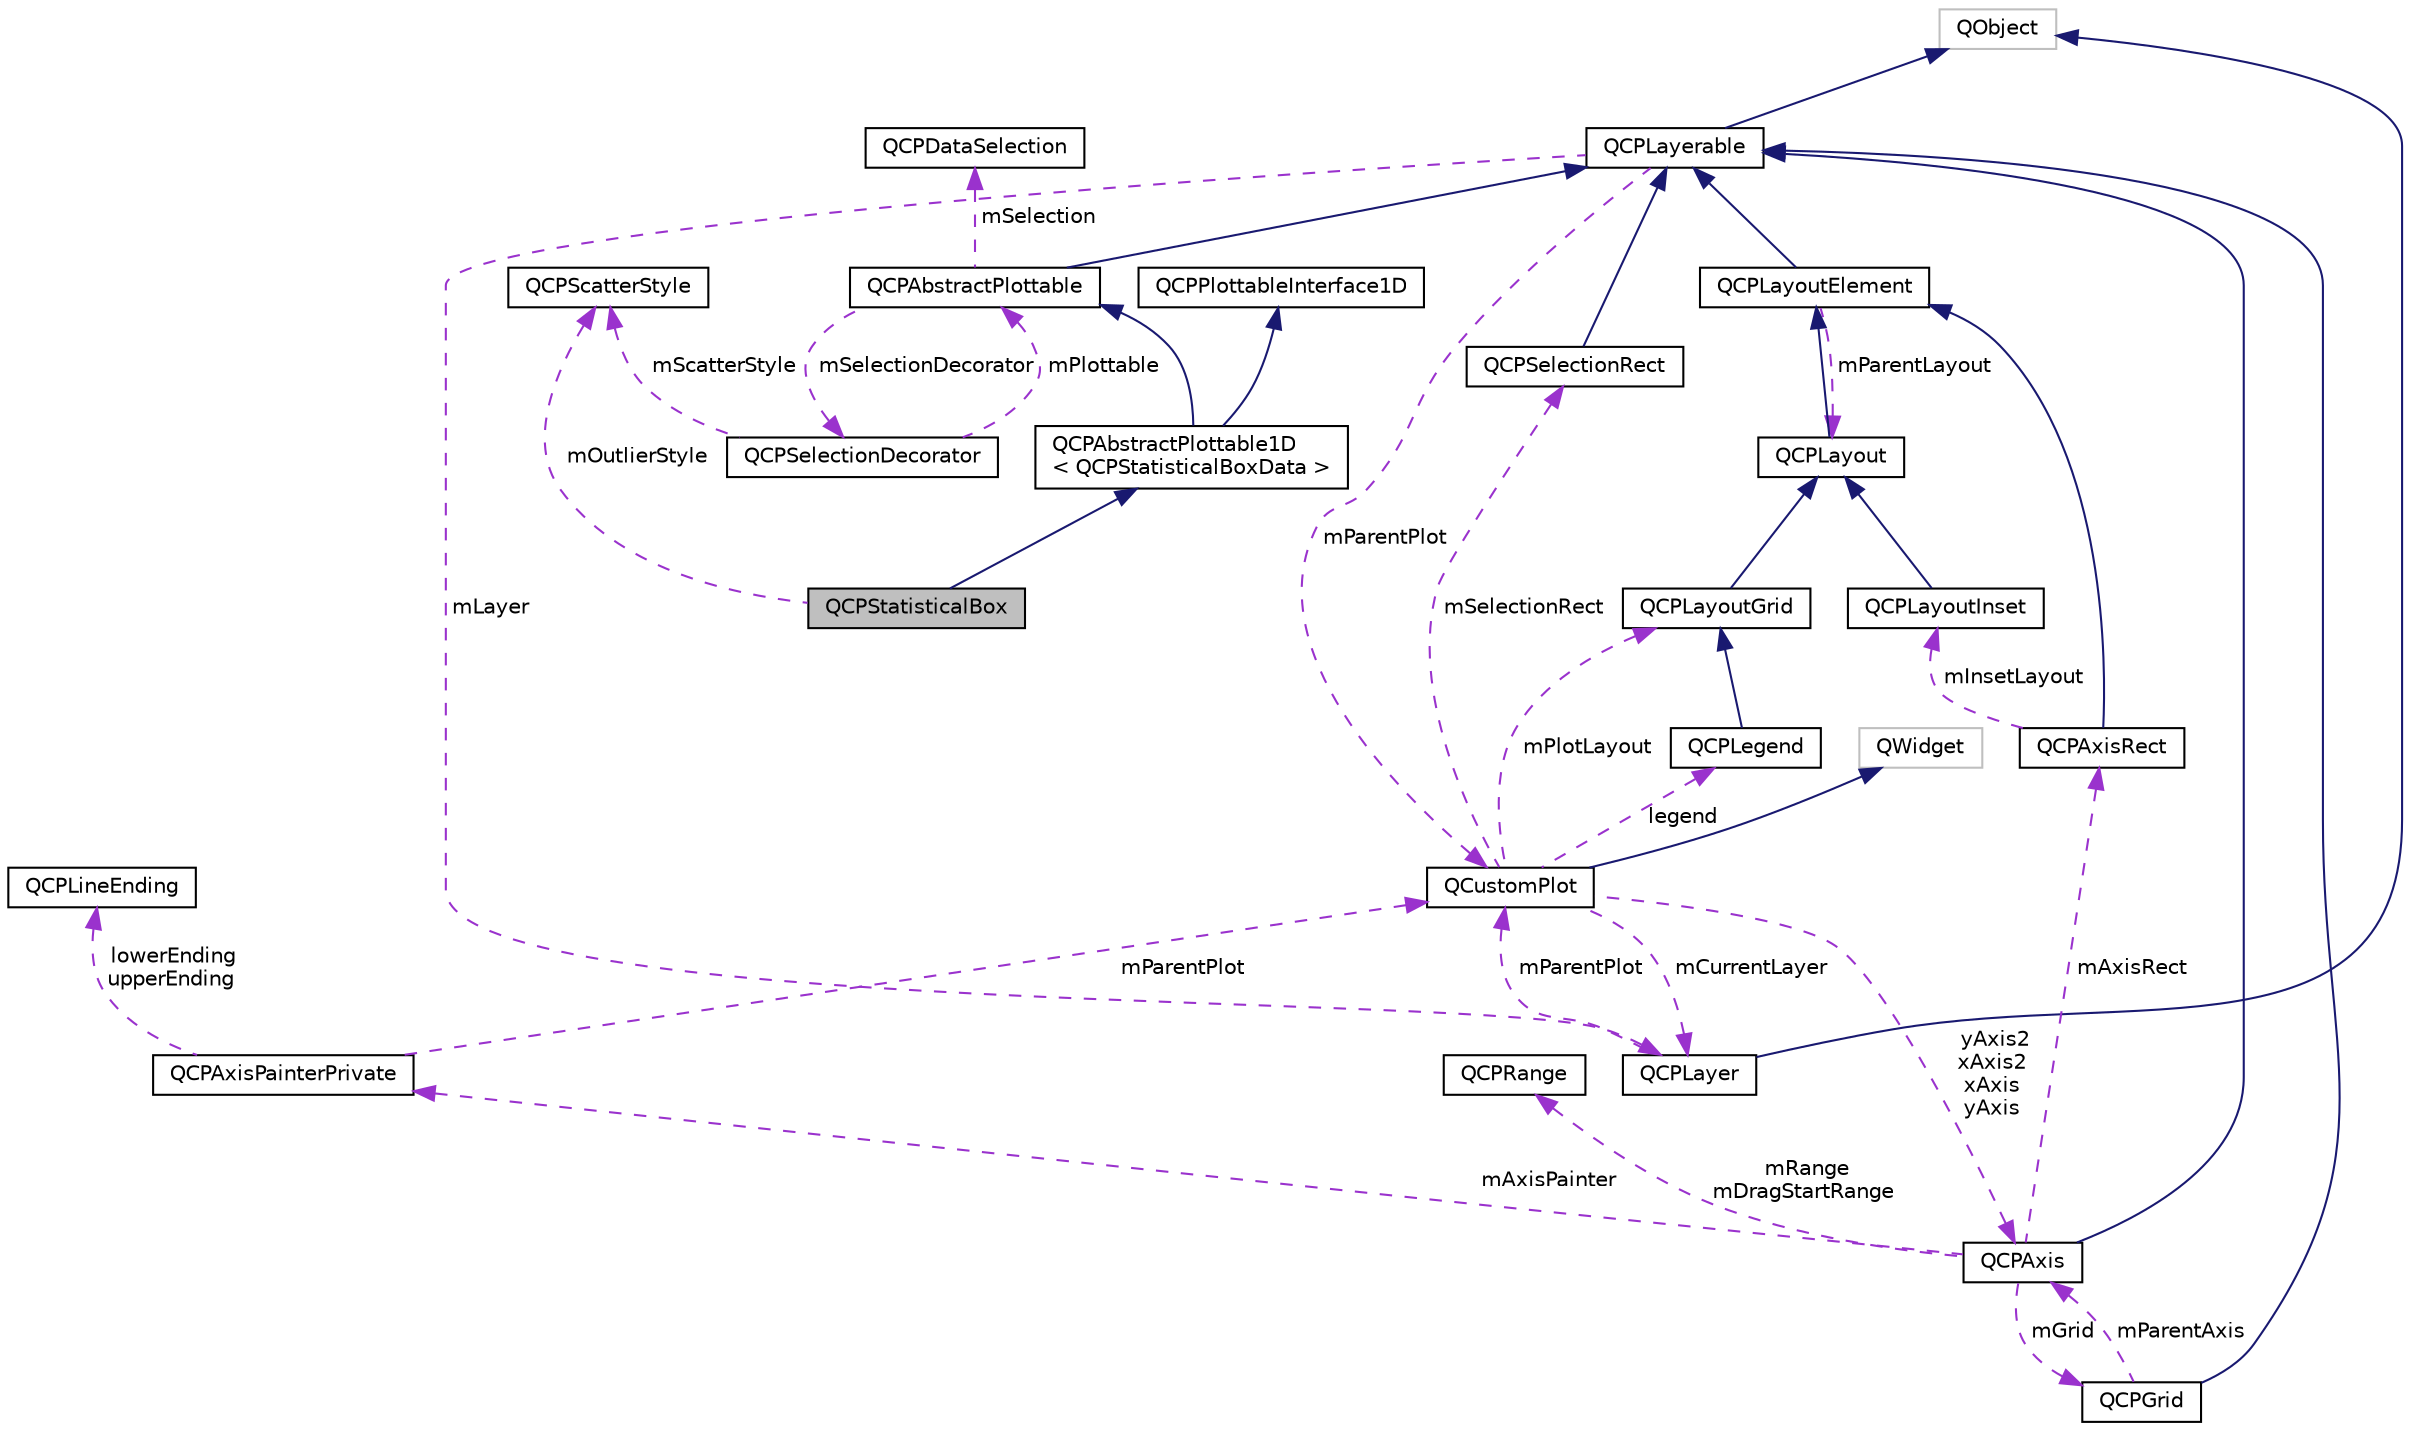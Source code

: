 digraph "QCPStatisticalBox"
{
  edge [fontname="Helvetica",fontsize="10",labelfontname="Helvetica",labelfontsize="10"];
  node [fontname="Helvetica",fontsize="10",shape=record];
  Node6 [label="QCPStatisticalBox",height=0.2,width=0.4,color="black", fillcolor="grey75", style="filled", fontcolor="black"];
  Node7 -> Node6 [dir="back",color="midnightblue",fontsize="10",style="solid"];
  Node7 [label="QCPAbstractPlottable1D\l\< QCPStatisticalBoxData \>",height=0.2,width=0.4,color="black", fillcolor="white", style="filled",URL="$classQCPAbstractPlottable1D.html"];
  Node8 -> Node7 [dir="back",color="midnightblue",fontsize="10",style="solid"];
  Node8 [label="QCPAbstractPlottable",height=0.2,width=0.4,color="black", fillcolor="white", style="filled",URL="$classQCPAbstractPlottable.html",tooltip="The abstract base class for all data representing objects in a plot. "];
  Node9 -> Node8 [dir="back",color="midnightblue",fontsize="10",style="solid"];
  Node9 [label="QCPLayerable",height=0.2,width=0.4,color="black", fillcolor="white", style="filled",URL="$classQCPLayerable.html",tooltip="Base class for all drawable objects. "];
  Node10 -> Node9 [dir="back",color="midnightblue",fontsize="10",style="solid"];
  Node10 [label="QObject",height=0.2,width=0.4,color="grey75", fillcolor="white", style="filled"];
  Node11 -> Node9 [dir="back",color="darkorchid3",fontsize="10",style="dashed",label=" mLayer" ];
  Node11 [label="QCPLayer",height=0.2,width=0.4,color="black", fillcolor="white", style="filled",URL="$classQCPLayer.html",tooltip="A layer that may contain objects, to control the rendering order. "];
  Node10 -> Node11 [dir="back",color="midnightblue",fontsize="10",style="solid"];
  Node12 -> Node11 [dir="back",color="darkorchid3",fontsize="10",style="dashed",label=" mParentPlot" ];
  Node12 [label="QCustomPlot",height=0.2,width=0.4,color="black", fillcolor="white", style="filled",URL="$classQCustomPlot.html",tooltip="The central class of the library. This is the QWidget which displays the plot and interacts with the ..."];
  Node13 -> Node12 [dir="back",color="midnightblue",fontsize="10",style="solid"];
  Node13 [label="QWidget",height=0.2,width=0.4,color="grey75", fillcolor="white", style="filled"];
  Node11 -> Node12 [dir="back",color="darkorchid3",fontsize="10",style="dashed",label=" mCurrentLayer" ];
  Node14 -> Node12 [dir="back",color="darkorchid3",fontsize="10",style="dashed",label=" mPlotLayout" ];
  Node14 [label="QCPLayoutGrid",height=0.2,width=0.4,color="black", fillcolor="white", style="filled",URL="$classQCPLayoutGrid.html",tooltip="A layout that arranges child elements in a grid. "];
  Node15 -> Node14 [dir="back",color="midnightblue",fontsize="10",style="solid"];
  Node15 [label="QCPLayout",height=0.2,width=0.4,color="black", fillcolor="white", style="filled",URL="$classQCPLayout.html",tooltip="The abstract base class for layouts. "];
  Node16 -> Node15 [dir="back",color="midnightblue",fontsize="10",style="solid"];
  Node16 [label="QCPLayoutElement",height=0.2,width=0.4,color="black", fillcolor="white", style="filled",URL="$classQCPLayoutElement.html",tooltip="The abstract base class for all objects that form the layout system. "];
  Node9 -> Node16 [dir="back",color="midnightblue",fontsize="10",style="solid"];
  Node15 -> Node16 [dir="back",color="darkorchid3",fontsize="10",style="dashed",label=" mParentLayout" ];
  Node17 -> Node12 [dir="back",color="darkorchid3",fontsize="10",style="dashed",label=" mSelectionRect" ];
  Node17 [label="QCPSelectionRect",height=0.2,width=0.4,color="black", fillcolor="white", style="filled",URL="$classQCPSelectionRect.html",tooltip="Provides rect/rubber-band data selection and range zoom interaction. "];
  Node9 -> Node17 [dir="back",color="midnightblue",fontsize="10",style="solid"];
  Node18 -> Node12 [dir="back",color="darkorchid3",fontsize="10",style="dashed",label=" yAxis2\nxAxis2\nxAxis\nyAxis" ];
  Node18 [label="QCPAxis",height=0.2,width=0.4,color="black", fillcolor="white", style="filled",URL="$classQCPAxis.html",tooltip="Manages a single axis inside a QCustomPlot. "];
  Node9 -> Node18 [dir="back",color="midnightblue",fontsize="10",style="solid"];
  Node19 -> Node18 [dir="back",color="darkorchid3",fontsize="10",style="dashed",label=" mRange\nmDragStartRange" ];
  Node19 [label="QCPRange",height=0.2,width=0.4,color="black", fillcolor="white", style="filled",URL="$classQCPRange.html",tooltip="Represents the range an axis is encompassing. "];
  Node20 -> Node18 [dir="back",color="darkorchid3",fontsize="10",style="dashed",label=" mAxisPainter" ];
  Node20 [label="QCPAxisPainterPrivate",height=0.2,width=0.4,color="black", fillcolor="white", style="filled",URL="$classQCPAxisPainterPrivate.html"];
  Node21 -> Node20 [dir="back",color="darkorchid3",fontsize="10",style="dashed",label=" lowerEnding\nupperEnding" ];
  Node21 [label="QCPLineEnding",height=0.2,width=0.4,color="black", fillcolor="white", style="filled",URL="$classQCPLineEnding.html",tooltip="Handles the different ending decorations for line-like items. "];
  Node12 -> Node20 [dir="back",color="darkorchid3",fontsize="10",style="dashed",label=" mParentPlot" ];
  Node22 -> Node18 [dir="back",color="darkorchid3",fontsize="10",style="dashed",label=" mGrid" ];
  Node22 [label="QCPGrid",height=0.2,width=0.4,color="black", fillcolor="white", style="filled",URL="$classQCPGrid.html",tooltip="Responsible for drawing the grid of a QCPAxis. "];
  Node9 -> Node22 [dir="back",color="midnightblue",fontsize="10",style="solid"];
  Node18 -> Node22 [dir="back",color="darkorchid3",fontsize="10",style="dashed",label=" mParentAxis" ];
  Node23 -> Node18 [dir="back",color="darkorchid3",fontsize="10",style="dashed",label=" mAxisRect" ];
  Node23 [label="QCPAxisRect",height=0.2,width=0.4,color="black", fillcolor="white", style="filled",URL="$classQCPAxisRect.html",tooltip="Holds multiple axes and arranges them in a rectangular shape. "];
  Node16 -> Node23 [dir="back",color="midnightblue",fontsize="10",style="solid"];
  Node24 -> Node23 [dir="back",color="darkorchid3",fontsize="10",style="dashed",label=" mInsetLayout" ];
  Node24 [label="QCPLayoutInset",height=0.2,width=0.4,color="black", fillcolor="white", style="filled",URL="$classQCPLayoutInset.html",tooltip="A layout that places child elements aligned to the border or arbitrarily positioned. "];
  Node15 -> Node24 [dir="back",color="midnightblue",fontsize="10",style="solid"];
  Node25 -> Node12 [dir="back",color="darkorchid3",fontsize="10",style="dashed",label=" legend" ];
  Node25 [label="QCPLegend",height=0.2,width=0.4,color="black", fillcolor="white", style="filled",URL="$classQCPLegend.html",tooltip="Manages a legend inside a QCustomPlot. "];
  Node14 -> Node25 [dir="back",color="midnightblue",fontsize="10",style="solid"];
  Node12 -> Node9 [dir="back",color="darkorchid3",fontsize="10",style="dashed",label=" mParentPlot" ];
  Node26 -> Node8 [dir="back",color="darkorchid3",fontsize="10",style="dashed",label=" mSelection" ];
  Node26 [label="QCPDataSelection",height=0.2,width=0.4,color="black", fillcolor="white", style="filled",URL="$classQCPDataSelection.html",tooltip="Describes a data set by holding multiple QCPDataRange instances. "];
  Node27 -> Node8 [dir="back",color="darkorchid3",fontsize="10",style="dashed",label=" mSelectionDecorator" ];
  Node27 [label="QCPSelectionDecorator",height=0.2,width=0.4,color="black", fillcolor="white", style="filled",URL="$classQCPSelectionDecorator.html",tooltip="Controls how a plottable&#39;s data selection is drawn. "];
  Node8 -> Node27 [dir="back",color="darkorchid3",fontsize="10",style="dashed",label=" mPlottable" ];
  Node28 -> Node27 [dir="back",color="darkorchid3",fontsize="10",style="dashed",label=" mScatterStyle" ];
  Node28 [label="QCPScatterStyle",height=0.2,width=0.4,color="black", fillcolor="white", style="filled",URL="$classQCPScatterStyle.html",tooltip="Represents the visual appearance of scatter points. "];
  Node29 -> Node7 [dir="back",color="midnightblue",fontsize="10",style="solid"];
  Node29 [label="QCPPlottableInterface1D",height=0.2,width=0.4,color="black", fillcolor="white", style="filled",URL="$classQCPPlottableInterface1D.html",tooltip="Defines an abstract interface for one-dimensional plottables. "];
  Node28 -> Node6 [dir="back",color="darkorchid3",fontsize="10",style="dashed",label=" mOutlierStyle" ];
}
